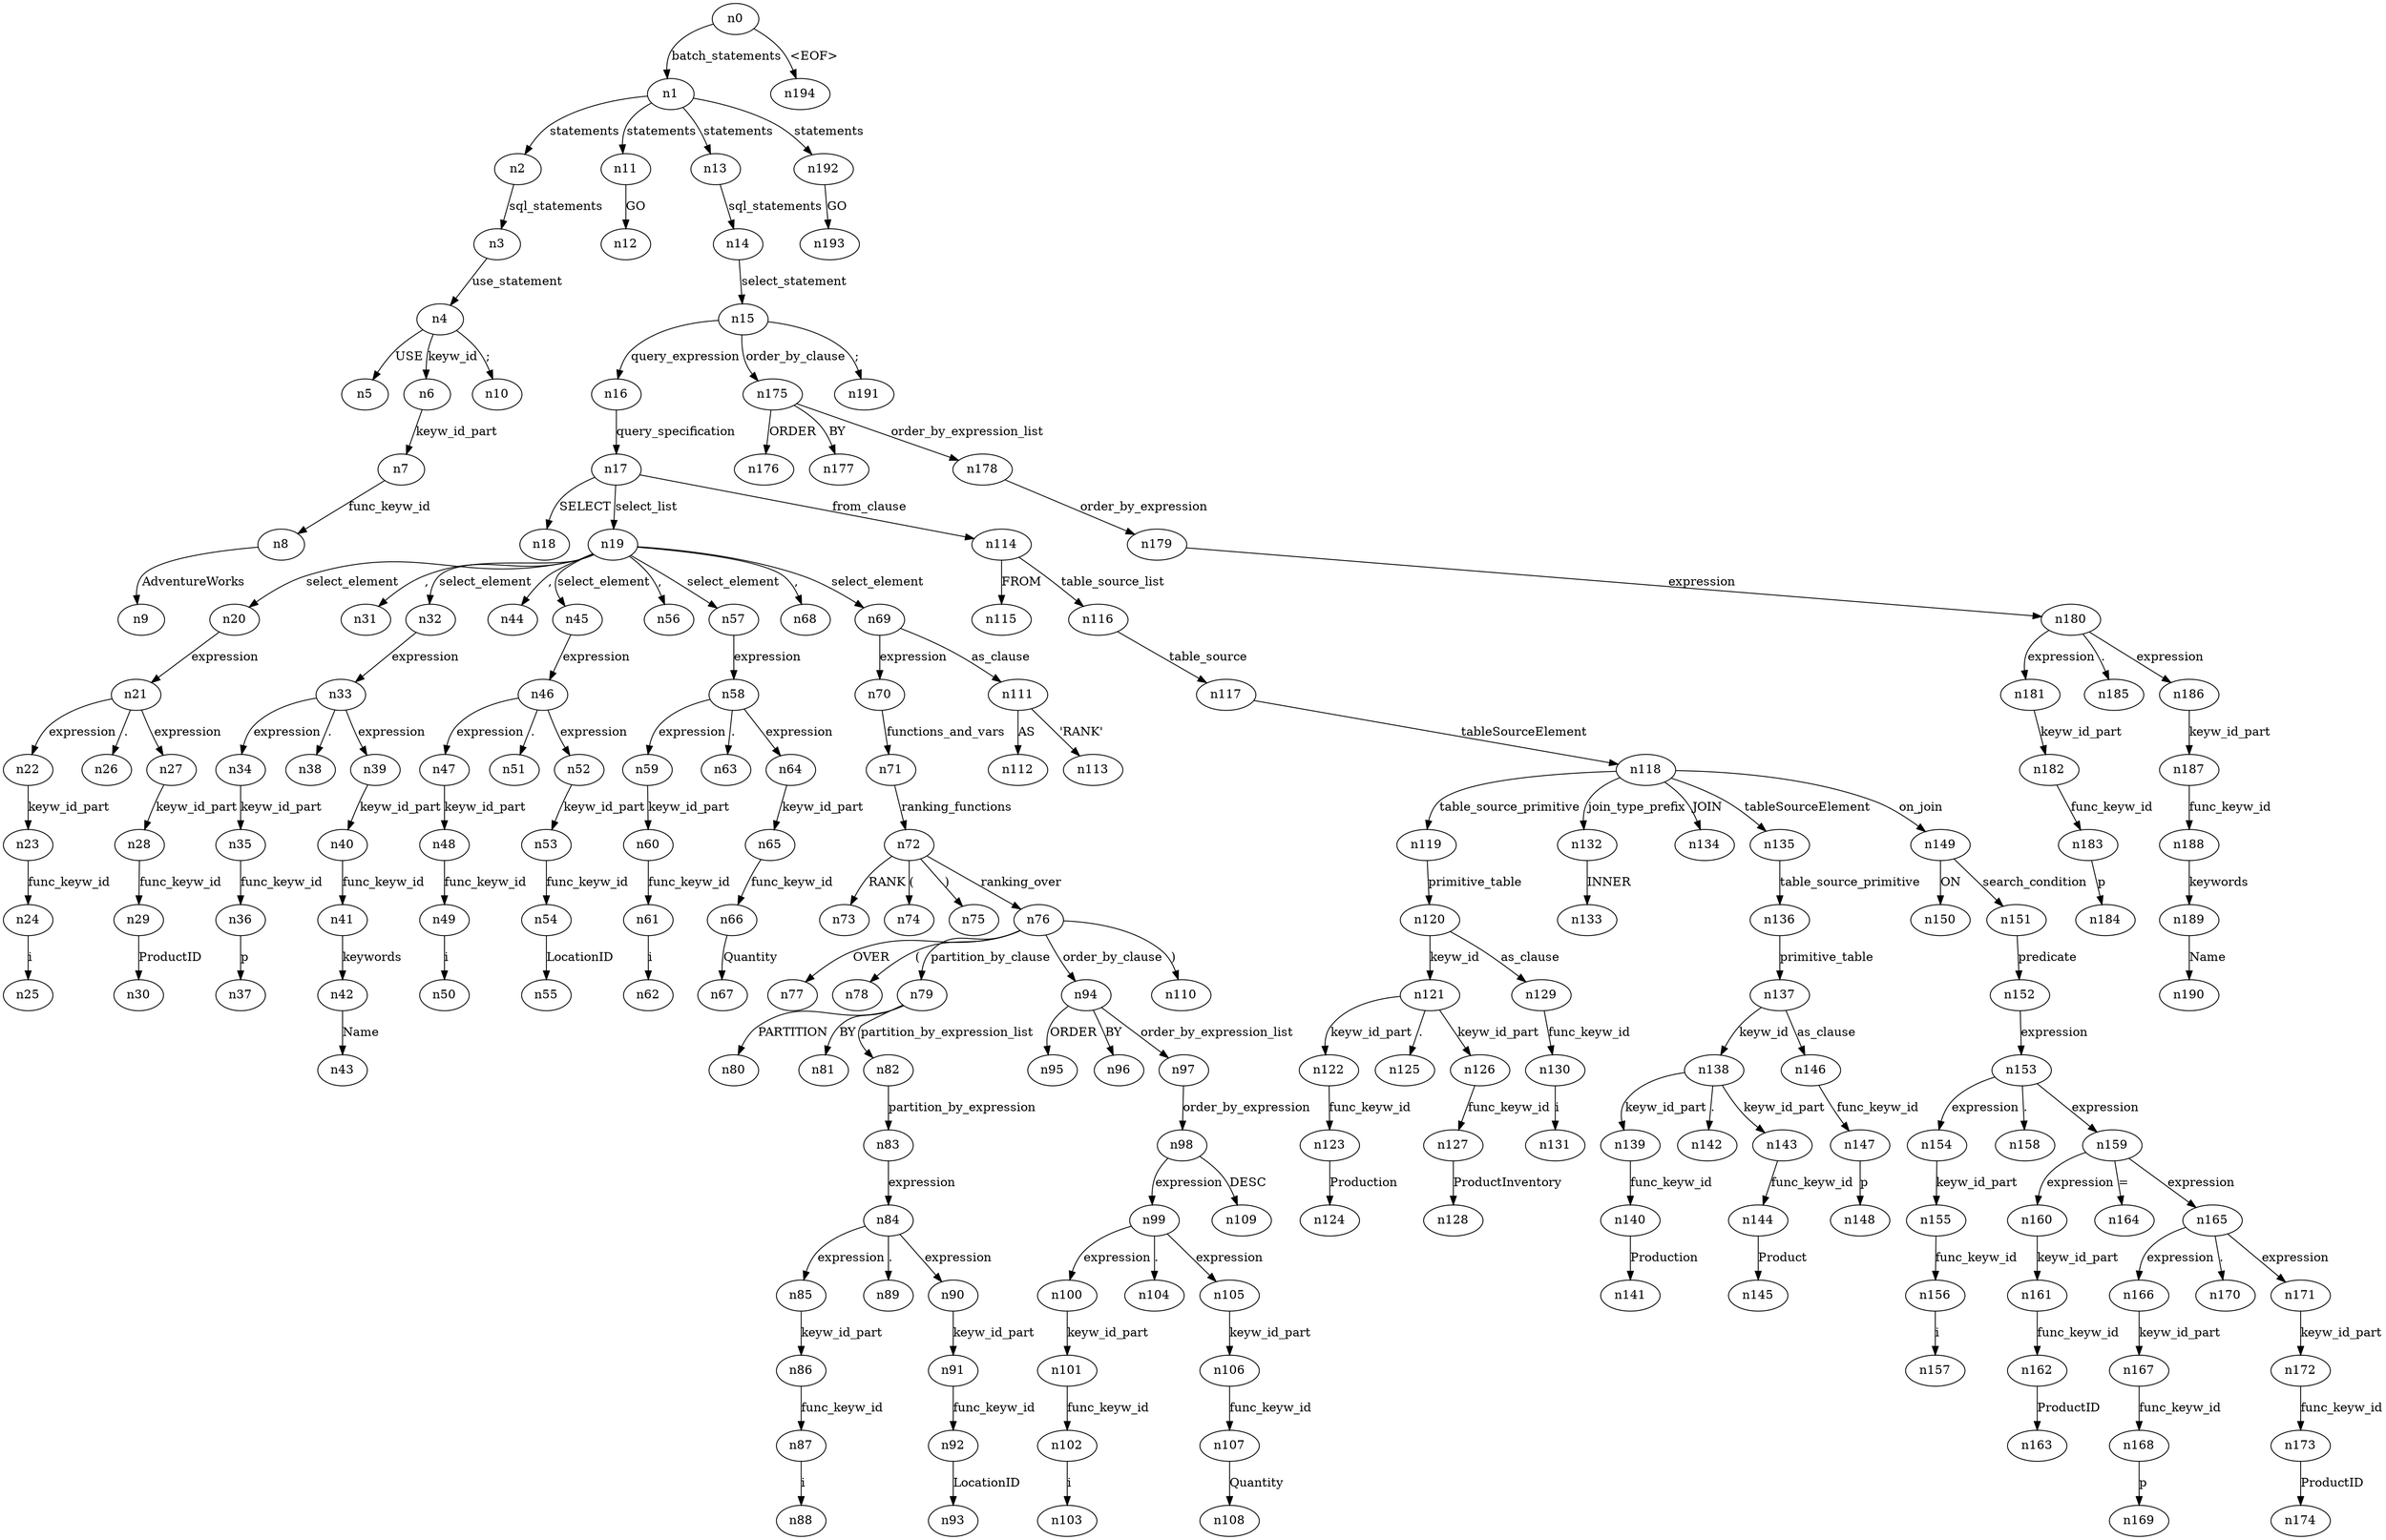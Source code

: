 digraph ParseTree {
  n0 -> n1 [label="batch_statements"];
  n1 -> n2 [label="statements"];
  n2 -> n3 [label="sql_statements"];
  n3 -> n4 [label="use_statement"];
  n4 -> n5 [label="USE"];
  n4 -> n6 [label="keyw_id"];
  n6 -> n7 [label="keyw_id_part"];
  n7 -> n8 [label="func_keyw_id"];
  n8 -> n9 [label="AdventureWorks"];
  n4 -> n10 [label=";"];
  n1 -> n11 [label="statements"];
  n11 -> n12 [label="GO"];
  n1 -> n13 [label="statements"];
  n13 -> n14 [label="sql_statements"];
  n14 -> n15 [label="select_statement"];
  n15 -> n16 [label="query_expression"];
  n16 -> n17 [label="query_specification"];
  n17 -> n18 [label="SELECT"];
  n17 -> n19 [label="select_list"];
  n19 -> n20 [label="select_element"];
  n20 -> n21 [label="expression"];
  n21 -> n22 [label="expression"];
  n22 -> n23 [label="keyw_id_part"];
  n23 -> n24 [label="func_keyw_id"];
  n24 -> n25 [label="i"];
  n21 -> n26 [label="."];
  n21 -> n27 [label="expression"];
  n27 -> n28 [label="keyw_id_part"];
  n28 -> n29 [label="func_keyw_id"];
  n29 -> n30 [label="ProductID"];
  n19 -> n31 [label=","];
  n19 -> n32 [label="select_element"];
  n32 -> n33 [label="expression"];
  n33 -> n34 [label="expression"];
  n34 -> n35 [label="keyw_id_part"];
  n35 -> n36 [label="func_keyw_id"];
  n36 -> n37 [label="p"];
  n33 -> n38 [label="."];
  n33 -> n39 [label="expression"];
  n39 -> n40 [label="keyw_id_part"];
  n40 -> n41 [label="func_keyw_id"];
  n41 -> n42 [label="keywords"];
  n42 -> n43 [label="Name"];
  n19 -> n44 [label=","];
  n19 -> n45 [label="select_element"];
  n45 -> n46 [label="expression"];
  n46 -> n47 [label="expression"];
  n47 -> n48 [label="keyw_id_part"];
  n48 -> n49 [label="func_keyw_id"];
  n49 -> n50 [label="i"];
  n46 -> n51 [label="."];
  n46 -> n52 [label="expression"];
  n52 -> n53 [label="keyw_id_part"];
  n53 -> n54 [label="func_keyw_id"];
  n54 -> n55 [label="LocationID"];
  n19 -> n56 [label=","];
  n19 -> n57 [label="select_element"];
  n57 -> n58 [label="expression"];
  n58 -> n59 [label="expression"];
  n59 -> n60 [label="keyw_id_part"];
  n60 -> n61 [label="func_keyw_id"];
  n61 -> n62 [label="i"];
  n58 -> n63 [label="."];
  n58 -> n64 [label="expression"];
  n64 -> n65 [label="keyw_id_part"];
  n65 -> n66 [label="func_keyw_id"];
  n66 -> n67 [label="Quantity"];
  n19 -> n68 [label=","];
  n19 -> n69 [label="select_element"];
  n69 -> n70 [label="expression"];
  n70 -> n71 [label="functions_and_vars"];
  n71 -> n72 [label="ranking_functions"];
  n72 -> n73 [label="RANK"];
  n72 -> n74 [label="("];
  n72 -> n75 [label=")"];
  n72 -> n76 [label="ranking_over"];
  n76 -> n77 [label="OVER"];
  n76 -> n78 [label="("];
  n76 -> n79 [label="partition_by_clause"];
  n79 -> n80 [label="PARTITION"];
  n79 -> n81 [label="BY"];
  n79 -> n82 [label="partition_by_expression_list"];
  n82 -> n83 [label="partition_by_expression"];
  n83 -> n84 [label="expression"];
  n84 -> n85 [label="expression"];
  n85 -> n86 [label="keyw_id_part"];
  n86 -> n87 [label="func_keyw_id"];
  n87 -> n88 [label="i"];
  n84 -> n89 [label="."];
  n84 -> n90 [label="expression"];
  n90 -> n91 [label="keyw_id_part"];
  n91 -> n92 [label="func_keyw_id"];
  n92 -> n93 [label="LocationID"];
  n76 -> n94 [label="order_by_clause"];
  n94 -> n95 [label="ORDER"];
  n94 -> n96 [label="BY"];
  n94 -> n97 [label="order_by_expression_list"];
  n97 -> n98 [label="order_by_expression"];
  n98 -> n99 [label="expression"];
  n99 -> n100 [label="expression"];
  n100 -> n101 [label="keyw_id_part"];
  n101 -> n102 [label="func_keyw_id"];
  n102 -> n103 [label="i"];
  n99 -> n104 [label="."];
  n99 -> n105 [label="expression"];
  n105 -> n106 [label="keyw_id_part"];
  n106 -> n107 [label="func_keyw_id"];
  n107 -> n108 [label="Quantity"];
  n98 -> n109 [label="DESC"];
  n76 -> n110 [label=")"];
  n69 -> n111 [label="as_clause"];
  n111 -> n112 [label="AS"];
  n111 -> n113 [label="'RANK'"];
  n17 -> n114 [label="from_clause"];
  n114 -> n115 [label="FROM"];
  n114 -> n116 [label="table_source_list"];
  n116 -> n117 [label="table_source"];
  n117 -> n118 [label="tableSourceElement"];
  n118 -> n119 [label="table_source_primitive"];
  n119 -> n120 [label="primitive_table"];
  n120 -> n121 [label="keyw_id"];
  n121 -> n122 [label="keyw_id_part"];
  n122 -> n123 [label="func_keyw_id"];
  n123 -> n124 [label="Production"];
  n121 -> n125 [label="."];
  n121 -> n126 [label="keyw_id_part"];
  n126 -> n127 [label="func_keyw_id"];
  n127 -> n128 [label="ProductInventory"];
  n120 -> n129 [label="as_clause"];
  n129 -> n130 [label="func_keyw_id"];
  n130 -> n131 [label="i"];
  n118 -> n132 [label="join_type_prefix"];
  n132 -> n133 [label="INNER"];
  n118 -> n134 [label="JOIN"];
  n118 -> n135 [label="tableSourceElement"];
  n135 -> n136 [label="table_source_primitive"];
  n136 -> n137 [label="primitive_table"];
  n137 -> n138 [label="keyw_id"];
  n138 -> n139 [label="keyw_id_part"];
  n139 -> n140 [label="func_keyw_id"];
  n140 -> n141 [label="Production"];
  n138 -> n142 [label="."];
  n138 -> n143 [label="keyw_id_part"];
  n143 -> n144 [label="func_keyw_id"];
  n144 -> n145 [label="Product"];
  n137 -> n146 [label="as_clause"];
  n146 -> n147 [label="func_keyw_id"];
  n147 -> n148 [label="p"];
  n118 -> n149 [label="on_join"];
  n149 -> n150 [label="ON"];
  n149 -> n151 [label="search_condition"];
  n151 -> n152 [label="predicate"];
  n152 -> n153 [label="expression"];
  n153 -> n154 [label="expression"];
  n154 -> n155 [label="keyw_id_part"];
  n155 -> n156 [label="func_keyw_id"];
  n156 -> n157 [label="i"];
  n153 -> n158 [label="."];
  n153 -> n159 [label="expression"];
  n159 -> n160 [label="expression"];
  n160 -> n161 [label="keyw_id_part"];
  n161 -> n162 [label="func_keyw_id"];
  n162 -> n163 [label="ProductID"];
  n159 -> n164 [label="="];
  n159 -> n165 [label="expression"];
  n165 -> n166 [label="expression"];
  n166 -> n167 [label="keyw_id_part"];
  n167 -> n168 [label="func_keyw_id"];
  n168 -> n169 [label="p"];
  n165 -> n170 [label="."];
  n165 -> n171 [label="expression"];
  n171 -> n172 [label="keyw_id_part"];
  n172 -> n173 [label="func_keyw_id"];
  n173 -> n174 [label="ProductID"];
  n15 -> n175 [label="order_by_clause"];
  n175 -> n176 [label="ORDER"];
  n175 -> n177 [label="BY"];
  n175 -> n178 [label="order_by_expression_list"];
  n178 -> n179 [label="order_by_expression"];
  n179 -> n180 [label="expression"];
  n180 -> n181 [label="expression"];
  n181 -> n182 [label="keyw_id_part"];
  n182 -> n183 [label="func_keyw_id"];
  n183 -> n184 [label="p"];
  n180 -> n185 [label="."];
  n180 -> n186 [label="expression"];
  n186 -> n187 [label="keyw_id_part"];
  n187 -> n188 [label="func_keyw_id"];
  n188 -> n189 [label="keywords"];
  n189 -> n190 [label="Name"];
  n15 -> n191 [label=";"];
  n1 -> n192 [label="statements"];
  n192 -> n193 [label="GO"];
  n0 -> n194 [label="<EOF>"];
}